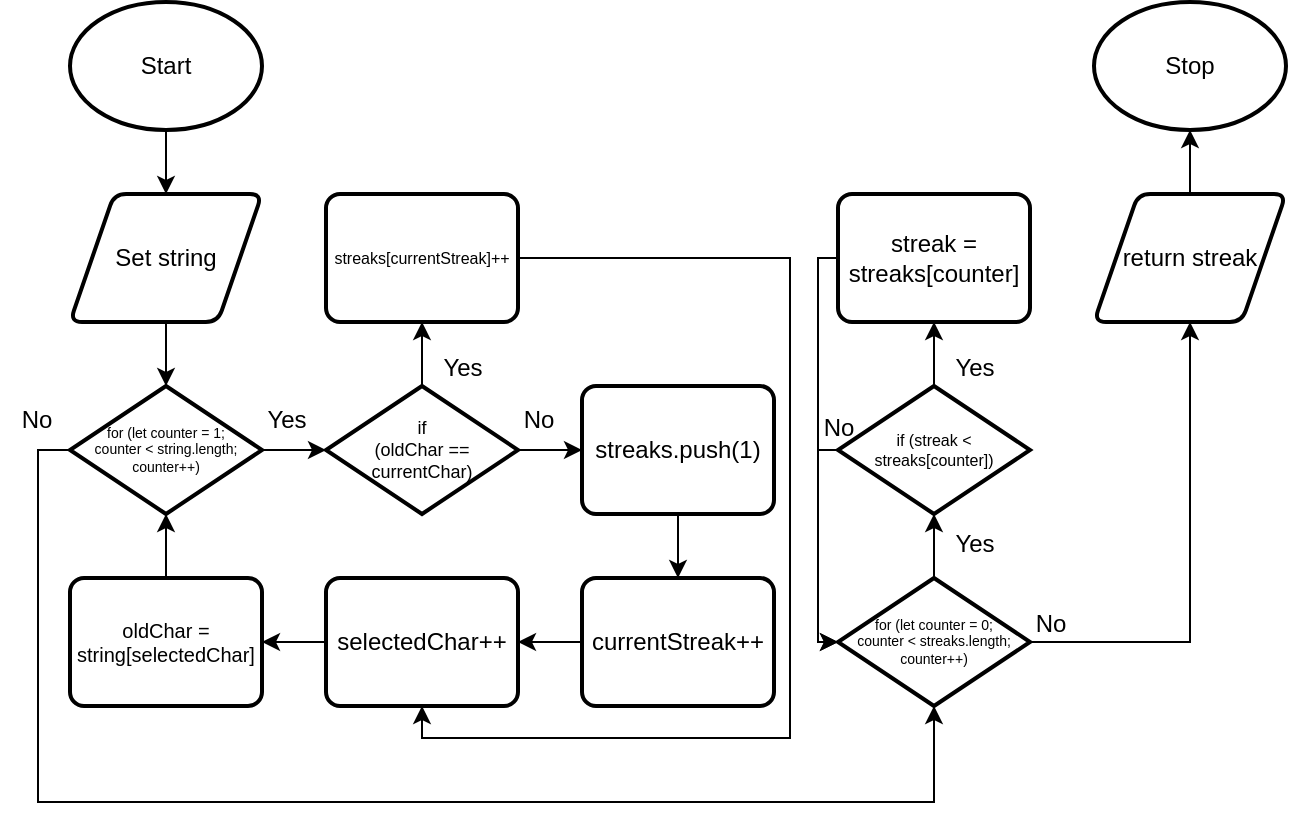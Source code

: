 <mxfile>
    <diagram id="5gMrNbhCcvMap2-kCo8e" name="Page-1">
        <mxGraphModel dx="418" dy="330" grid="1" gridSize="8" guides="1" tooltips="1" connect="1" arrows="1" fold="1" page="1" pageScale="1" pageWidth="827" pageHeight="1169" math="0" shadow="0">
            <root>
                <mxCell id="0"/>
                <mxCell id="1" parent="0"/>
                <mxCell id="74" style="edgeStyle=none;html=1;entryX=0.5;entryY=0;entryDx=0;entryDy=0;" edge="1" parent="1" source="2" target="73">
                    <mxGeometry relative="1" as="geometry"/>
                </mxCell>
                <mxCell id="2" value="Start" style="strokeWidth=2;html=1;shape=mxgraph.flowchart.start_1;whiteSpace=wrap;" parent="1" vertex="1">
                    <mxGeometry x="96" y="128" width="96" height="64" as="geometry"/>
                </mxCell>
                <mxCell id="26" style="edgeStyle=none;html=1;entryX=0.5;entryY=0;entryDx=0;entryDy=0;" parent="1" edge="1">
                    <mxGeometry relative="1" as="geometry">
                        <mxPoint x="270" y="340" as="sourcePoint"/>
                    </mxGeometry>
                </mxCell>
                <mxCell id="29" style="edgeStyle=none;html=1;startArrow=none;entryX=0.5;entryY=0;entryDx=0;entryDy=0;exitX=0.5;exitY=0;exitDx=0;exitDy=0;" parent="1" edge="1">
                    <mxGeometry relative="1" as="geometry">
                        <mxPoint x="270" y="400" as="targetPoint"/>
                        <mxPoint x="270" y="400" as="sourcePoint"/>
                    </mxGeometry>
                </mxCell>
                <mxCell id="61" style="edgeStyle=none;html=1;entryX=0.5;entryY=0;entryDx=0;entryDy=0;fontSize=12;" parent="1" edge="1">
                    <mxGeometry relative="1" as="geometry">
                        <mxPoint x="270" y="360" as="sourcePoint"/>
                    </mxGeometry>
                </mxCell>
                <mxCell id="104" style="edgeStyle=orthogonalEdgeStyle;rounded=0;html=1;strokeColor=default;fontSize=12;" edge="1" parent="1" source="15" target="72">
                    <mxGeometry relative="1" as="geometry"/>
                </mxCell>
                <mxCell id="15" value="return streak" style="shape=parallelogram;html=1;strokeWidth=2;perimeter=parallelogramPerimeter;whiteSpace=wrap;rounded=1;arcSize=12;size=0.23;" parent="1" vertex="1">
                    <mxGeometry x="608" y="224" width="96" height="64" as="geometry"/>
                </mxCell>
                <mxCell id="87" style="edgeStyle=orthogonalEdgeStyle;html=1;entryX=0.5;entryY=1;entryDx=0;entryDy=0;fontSize=12;strokeColor=default;rounded=0;" edge="1" parent="1" source="31" target="85">
                    <mxGeometry relative="1" as="geometry">
                        <Array as="points">
                            <mxPoint x="456" y="256"/>
                            <mxPoint x="456" y="496"/>
                            <mxPoint x="272" y="496"/>
                        </Array>
                    </mxGeometry>
                </mxCell>
                <mxCell id="31" value="streaks[currentStreak]++" style="rounded=1;whiteSpace=wrap;html=1;absoluteArcSize=1;arcSize=14;strokeWidth=2;fontSize=8;" parent="1" vertex="1">
                    <mxGeometry x="224" y="224" width="96" height="64" as="geometry"/>
                </mxCell>
                <mxCell id="45" style="edgeStyle=none;rounded=0;html=1;entryX=0.5;entryY=1;entryDx=0;entryDy=0;fontSize=7;" parent="1" edge="1">
                    <mxGeometry relative="1" as="geometry">
                        <Array as="points">
                            <mxPoint x="530" y="350"/>
                            <mxPoint x="660" y="350"/>
                        </Array>
                        <mxPoint x="530" y="370" as="sourcePoint"/>
                    </mxGeometry>
                </mxCell>
                <mxCell id="44" style="edgeStyle=none;rounded=0;html=1;entryX=0.5;entryY=1;entryDx=0;entryDy=0;fontSize=7;" parent="1" edge="1">
                    <mxGeometry relative="1" as="geometry">
                        <mxPoint x="660" y="370" as="sourcePoint"/>
                    </mxGeometry>
                </mxCell>
                <mxCell id="52" style="edgeStyle=none;rounded=0;html=1;fontSize=9;" parent="1" edge="1">
                    <mxGeometry relative="1" as="geometry">
                        <mxPoint x="660" y="280" as="sourcePoint"/>
                    </mxGeometry>
                </mxCell>
                <mxCell id="53" style="edgeStyle=none;rounded=0;html=1;fontSize=9;" parent="1" edge="1">
                    <mxGeometry relative="1" as="geometry">
                        <mxPoint x="660" y="190" as="sourcePoint"/>
                    </mxGeometry>
                </mxCell>
                <mxCell id="54" style="edgeStyle=none;rounded=0;html=1;entryX=1;entryY=0.5;entryDx=0;entryDy=0;fontSize=9;" parent="1" edge="1">
                    <mxGeometry relative="1" as="geometry">
                        <mxPoint x="568.5" y="130" as="targetPoint"/>
                    </mxGeometry>
                </mxCell>
                <mxCell id="65" value="Yes" style="text;html=1;align=center;verticalAlign=middle;resizable=0;points=[];autosize=1;strokeColor=none;fillColor=none;fontSize=12;" parent="1" vertex="1">
                    <mxGeometry x="184" y="322" width="40" height="30" as="geometry"/>
                </mxCell>
                <mxCell id="70" value="No" style="text;html=1;align=center;verticalAlign=middle;resizable=0;points=[];autosize=1;strokeColor=none;fillColor=none;fontSize=12;" vertex="1" parent="1">
                    <mxGeometry x="61" y="322" width="35" height="30" as="geometry"/>
                </mxCell>
                <mxCell id="77" style="edgeStyle=none;html=1;entryX=0;entryY=0.5;entryDx=0;entryDy=0;entryPerimeter=0;fontSize=9;" edge="1" parent="1" source="17" target="76">
                    <mxGeometry relative="1" as="geometry"/>
                </mxCell>
                <mxCell id="92" style="edgeStyle=orthogonalEdgeStyle;rounded=0;html=1;entryX=0.5;entryY=1;entryDx=0;entryDy=0;entryPerimeter=0;strokeColor=default;fontSize=10;" edge="1" parent="1" source="17" target="91">
                    <mxGeometry relative="1" as="geometry">
                        <Array as="points">
                            <mxPoint x="80" y="352"/>
                            <mxPoint x="80" y="528"/>
                            <mxPoint x="528" y="528"/>
                        </Array>
                    </mxGeometry>
                </mxCell>
                <mxCell id="17" value="for (let counter = 1;&lt;br style=&quot;font-size: 7px;&quot;&gt;counter &amp;lt; string.length; counter++)" style="strokeWidth=2;html=1;shape=mxgraph.flowchart.decision;whiteSpace=wrap;fontSize=7;" parent="1" vertex="1">
                    <mxGeometry x="96" y="320" width="96" height="64" as="geometry"/>
                </mxCell>
                <mxCell id="72" value="Stop" style="strokeWidth=2;html=1;shape=mxgraph.flowchart.start_1;whiteSpace=wrap;" vertex="1" parent="1">
                    <mxGeometry x="608" y="128" width="96" height="64" as="geometry"/>
                </mxCell>
                <mxCell id="75" style="edgeStyle=none;html=1;entryX=0.5;entryY=0;entryDx=0;entryDy=0;entryPerimeter=0;" edge="1" parent="1" source="73" target="17">
                    <mxGeometry relative="1" as="geometry"/>
                </mxCell>
                <mxCell id="73" value="Set string" style="shape=parallelogram;html=1;strokeWidth=2;perimeter=parallelogramPerimeter;whiteSpace=wrap;rounded=1;arcSize=12;size=0.23;" vertex="1" parent="1">
                    <mxGeometry x="96" y="224" width="96" height="64" as="geometry"/>
                </mxCell>
                <mxCell id="78" style="edgeStyle=none;html=1;entryX=0.5;entryY=1;entryDx=0;entryDy=0;fontSize=8;" edge="1" parent="1" source="76" target="31">
                    <mxGeometry relative="1" as="geometry"/>
                </mxCell>
                <mxCell id="83" style="edgeStyle=orthogonalEdgeStyle;html=1;entryX=0;entryY=0.5;entryDx=0;entryDy=0;fontSize=12;" edge="1" parent="1" source="76" target="80">
                    <mxGeometry relative="1" as="geometry"/>
                </mxCell>
                <mxCell id="76" value="if&lt;br style=&quot;font-size: 9px;&quot;&gt;(oldChar ==&lt;br style=&quot;font-size: 9px;&quot;&gt;currentChar)" style="strokeWidth=2;html=1;shape=mxgraph.flowchart.decision;whiteSpace=wrap;fontSize=9;" vertex="1" parent="1">
                    <mxGeometry x="224" y="320" width="96" height="64" as="geometry"/>
                </mxCell>
                <mxCell id="79" value="Yes" style="text;html=1;align=center;verticalAlign=middle;resizable=0;points=[];autosize=1;strokeColor=none;fillColor=none;fontSize=12;" vertex="1" parent="1">
                    <mxGeometry x="272" y="296" width="40" height="30" as="geometry"/>
                </mxCell>
                <mxCell id="84" style="edgeStyle=orthogonalEdgeStyle;html=1;entryX=0.5;entryY=0;entryDx=0;entryDy=0;fontSize=12;" edge="1" parent="1" source="80" target="81">
                    <mxGeometry relative="1" as="geometry"/>
                </mxCell>
                <mxCell id="80" value="streaks.push(1)" style="rounded=1;whiteSpace=wrap;html=1;absoluteArcSize=1;arcSize=14;strokeWidth=2;fontSize=12;" vertex="1" parent="1">
                    <mxGeometry x="352" y="320" width="96" height="64" as="geometry"/>
                </mxCell>
                <mxCell id="86" style="edgeStyle=orthogonalEdgeStyle;html=1;entryX=1;entryY=0.5;entryDx=0;entryDy=0;fontSize=12;" edge="1" parent="1" source="81" target="85">
                    <mxGeometry relative="1" as="geometry"/>
                </mxCell>
                <mxCell id="81" value="currentStreak++" style="rounded=1;whiteSpace=wrap;html=1;absoluteArcSize=1;arcSize=14;strokeWidth=2;fontSize=12;" vertex="1" parent="1">
                    <mxGeometry x="352" y="416" width="96" height="64" as="geometry"/>
                </mxCell>
                <mxCell id="89" style="edgeStyle=orthogonalEdgeStyle;rounded=0;html=1;entryX=1;entryY=0.5;entryDx=0;entryDy=0;strokeColor=default;fontSize=10;" edge="1" parent="1" source="85" target="88">
                    <mxGeometry relative="1" as="geometry"/>
                </mxCell>
                <mxCell id="85" value="selectedChar++" style="rounded=1;whiteSpace=wrap;html=1;absoluteArcSize=1;arcSize=14;strokeWidth=2;fontSize=12;" vertex="1" parent="1">
                    <mxGeometry x="224" y="416" width="96" height="64" as="geometry"/>
                </mxCell>
                <mxCell id="90" style="edgeStyle=orthogonalEdgeStyle;rounded=0;html=1;entryX=0.5;entryY=1;entryDx=0;entryDy=0;entryPerimeter=0;strokeColor=default;fontSize=10;" edge="1" parent="1" source="88" target="17">
                    <mxGeometry relative="1" as="geometry"/>
                </mxCell>
                <mxCell id="88" value="oldChar = &lt;br style=&quot;font-size: 10px;&quot;&gt;string[selectedChar]" style="rounded=1;whiteSpace=wrap;html=1;absoluteArcSize=1;arcSize=14;strokeWidth=2;fontSize=10;" vertex="1" parent="1">
                    <mxGeometry x="96" y="416" width="96" height="64" as="geometry"/>
                </mxCell>
                <mxCell id="95" style="edgeStyle=orthogonalEdgeStyle;rounded=0;html=1;entryX=0.5;entryY=1;entryDx=0;entryDy=0;entryPerimeter=0;strokeColor=default;fontSize=8;" edge="1" parent="1" source="91" target="94">
                    <mxGeometry relative="1" as="geometry"/>
                </mxCell>
                <mxCell id="105" style="edgeStyle=orthogonalEdgeStyle;rounded=0;html=1;entryX=0.5;entryY=1;entryDx=0;entryDy=0;strokeColor=default;fontSize=12;" edge="1" parent="1" source="91" target="15">
                    <mxGeometry relative="1" as="geometry"/>
                </mxCell>
                <mxCell id="91" value="for (let counter = 0;&lt;br&gt;counter &amp;lt; streaks.length; counter++)" style="strokeWidth=2;html=1;shape=mxgraph.flowchart.decision;whiteSpace=wrap;fontSize=7;" vertex="1" parent="1">
                    <mxGeometry x="480" y="416" width="96" height="64" as="geometry"/>
                </mxCell>
                <mxCell id="93" value="No" style="text;html=1;align=center;verticalAlign=middle;resizable=0;points=[];autosize=1;strokeColor=none;fillColor=none;fontSize=12;" vertex="1" parent="1">
                    <mxGeometry x="312" y="322" width="35" height="30" as="geometry"/>
                </mxCell>
                <mxCell id="98" style="edgeStyle=orthogonalEdgeStyle;rounded=0;html=1;entryX=0.5;entryY=1;entryDx=0;entryDy=0;strokeColor=default;fontSize=12;" edge="1" parent="1" source="94" target="97">
                    <mxGeometry relative="1" as="geometry"/>
                </mxCell>
                <mxCell id="100" style="edgeStyle=orthogonalEdgeStyle;rounded=0;html=1;entryX=0;entryY=0.5;entryDx=0;entryDy=0;entryPerimeter=0;strokeColor=default;fontSize=12;" edge="1" parent="1" source="94" target="91">
                    <mxGeometry relative="1" as="geometry">
                        <Array as="points">
                            <mxPoint x="470" y="352"/>
                            <mxPoint x="470" y="448"/>
                        </Array>
                    </mxGeometry>
                </mxCell>
                <mxCell id="94" value="if (streak &amp;lt; streaks[counter])" style="strokeWidth=2;html=1;shape=mxgraph.flowchart.decision;whiteSpace=wrap;fontSize=8;" vertex="1" parent="1">
                    <mxGeometry x="480" y="320" width="96" height="64" as="geometry"/>
                </mxCell>
                <mxCell id="96" value="Yes" style="text;html=1;align=center;verticalAlign=middle;resizable=0;points=[];autosize=1;strokeColor=none;fillColor=none;fontSize=12;" vertex="1" parent="1">
                    <mxGeometry x="528" y="384" width="40" height="30" as="geometry"/>
                </mxCell>
                <mxCell id="102" style="edgeStyle=orthogonalEdgeStyle;rounded=0;html=1;entryX=0;entryY=0.5;entryDx=0;entryDy=0;entryPerimeter=0;strokeColor=default;fontSize=12;" edge="1" parent="1" source="97" target="91">
                    <mxGeometry relative="1" as="geometry">
                        <Array as="points">
                            <mxPoint x="470" y="256"/>
                            <mxPoint x="470" y="448"/>
                        </Array>
                    </mxGeometry>
                </mxCell>
                <mxCell id="97" value="&lt;span style=&quot;font-size: 12px;&quot;&gt;streak = streaks[counter]&lt;/span&gt;" style="rounded=1;whiteSpace=wrap;html=1;absoluteArcSize=1;arcSize=14;strokeWidth=2;fontSize=12;" vertex="1" parent="1">
                    <mxGeometry x="480" y="224" width="96" height="64" as="geometry"/>
                </mxCell>
                <mxCell id="99" value="Yes" style="text;html=1;align=center;verticalAlign=middle;resizable=0;points=[];autosize=1;strokeColor=none;fillColor=none;fontSize=12;" vertex="1" parent="1">
                    <mxGeometry x="528" y="296" width="40" height="30" as="geometry"/>
                </mxCell>
                <mxCell id="101" value="No" style="text;html=1;align=center;verticalAlign=middle;resizable=0;points=[];autosize=1;strokeColor=none;fillColor=none;fontSize=12;" vertex="1" parent="1">
                    <mxGeometry x="462" y="326" width="35" height="30" as="geometry"/>
                </mxCell>
                <mxCell id="106" value="No" style="text;html=1;align=center;verticalAlign=middle;resizable=0;points=[];autosize=1;strokeColor=none;fillColor=none;fontSize=12;" vertex="1" parent="1">
                    <mxGeometry x="568" y="424" width="35" height="30" as="geometry"/>
                </mxCell>
            </root>
        </mxGraphModel>
    </diagram>
</mxfile>